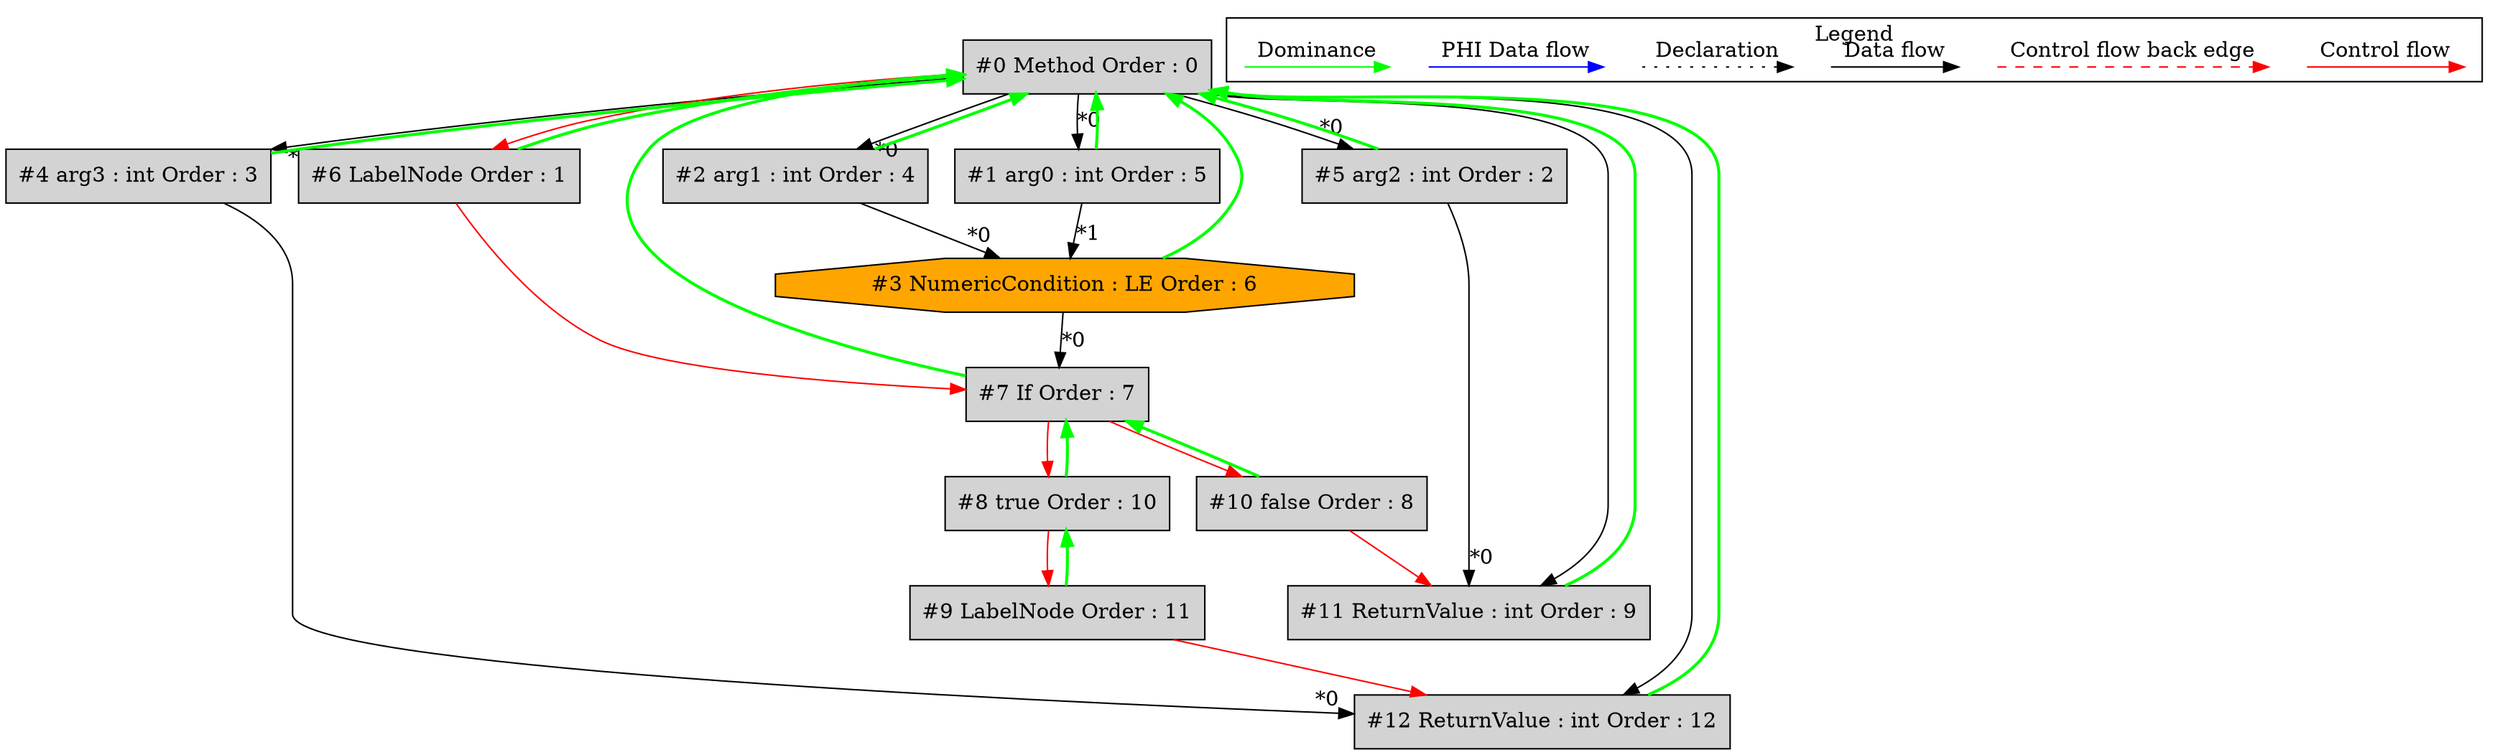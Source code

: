 digraph debugoutput {
 node0[label="#0 Method Order : 0",shape=box, fillcolor=lightgrey, style=filled];
 node1[label="#1 arg0 : int Order : 5",shape=box, fillcolor=lightgrey, style=filled];
 node1 -> node0[dir="forward" color="green" penwidth="2"];
 node0 -> node1[headlabel="*0", labeldistance=2];
 node2[label="#2 arg1 : int Order : 4",shape=box, fillcolor=lightgrey, style=filled];
 node2 -> node0[dir="forward" color="green" penwidth="2"];
 node0 -> node2[headlabel="*0", labeldistance=2];
 node3[label="#3 NumericCondition : LE Order : 6",shape=octagon, fillcolor=orange, style=filled];
 node3 -> node0[dir="forward" color="green" penwidth="2"];
 node2 -> node3[headlabel="*0", labeldistance=2];
 node1 -> node3[headlabel="*1", labeldistance=2];
 node4[label="#4 arg3 : int Order : 3",shape=box, fillcolor=lightgrey, style=filled];
 node4 -> node0[dir="forward" color="green" penwidth="2"];
 node0 -> node4[headlabel="*0", labeldistance=2];
 node5[label="#5 arg2 : int Order : 2",shape=box, fillcolor=lightgrey, style=filled];
 node5 -> node0[dir="forward" color="green" penwidth="2"];
 node0 -> node5[headlabel="*0", labeldistance=2];
 node6[label="#6 LabelNode Order : 1",shape=box, fillcolor=lightgrey, style=filled];
 node6 -> node0[dir="forward" color="green" penwidth="2"];
 node0 -> node6[labeldistance=2, color=red, fontcolor=red];
 node7[label="#7 If Order : 7",shape=box, fillcolor=lightgrey, style=filled];
 node7 -> node0[dir="forward" color="green" penwidth="2"];
 node3 -> node7[headlabel="*0", labeldistance=2];
 node6 -> node7[labeldistance=2, color=red, fontcolor=red];
 node8[label="#8 true Order : 10",shape=box, fillcolor=lightgrey, style=filled];
 node8 -> node7[dir="forward" color="green" penwidth="2"];
 node7 -> node8[labeldistance=2, color=red, fontcolor=red];
 node9[label="#9 LabelNode Order : 11",shape=box, fillcolor=lightgrey, style=filled];
 node9 -> node8[dir="forward" color="green" penwidth="2"];
 node8 -> node9[labeldistance=2, color=red, fontcolor=red];
 node10[label="#10 false Order : 8",shape=box, fillcolor=lightgrey, style=filled];
 node10 -> node7[dir="forward" color="green" penwidth="2"];
 node7 -> node10[labeldistance=2, color=red, fontcolor=red];
 node11[label="#11 ReturnValue : int Order : 9",shape=box, fillcolor=lightgrey, style=filled];
 node11 -> node0[dir="forward" color="green" penwidth="2"];
 node5 -> node11[headlabel="*0", labeldistance=2];
 node10 -> node11[labeldistance=2, color=red, fontcolor=red];
 node0 -> node11;
 node12[label="#12 ReturnValue : int Order : 12",shape=box, fillcolor=lightgrey, style=filled];
 node12 -> node0[dir="forward" color="green" penwidth="2"];
 node4 -> node12[headlabel="*0", labeldistance=2];
 node9 -> node12[labeldistance=2, color=red, fontcolor=red];
 node0 -> node12;
 subgraph cluster_000 {
  label = "Legend";
  node [shape=point]
  {
   rank=same;
   c0 [style = invis];
   c1 [style = invis];
   c2 [style = invis];
   c3 [style = invis];
   d0 [style = invis];
   d1 [style = invis];
   d2 [style = invis];
   d3 [style = invis];
   d4 [style = invis];
   d5 [style = invis];
   d6 [style = invis];
   d7 [style = invis];
  }
  c0 -> c1 [label="Control flow", style=solid, color=red]
  c2 -> c3 [label="Control flow back edge", style=dashed, color=red]
  d0 -> d1 [label="Data flow"]
  d2 -> d3 [label="Declaration", style=dotted]
  d4 -> d5 [label="PHI Data flow", color=blue]
  d6 -> d7 [label="Dominance", color=green]
 }

}
